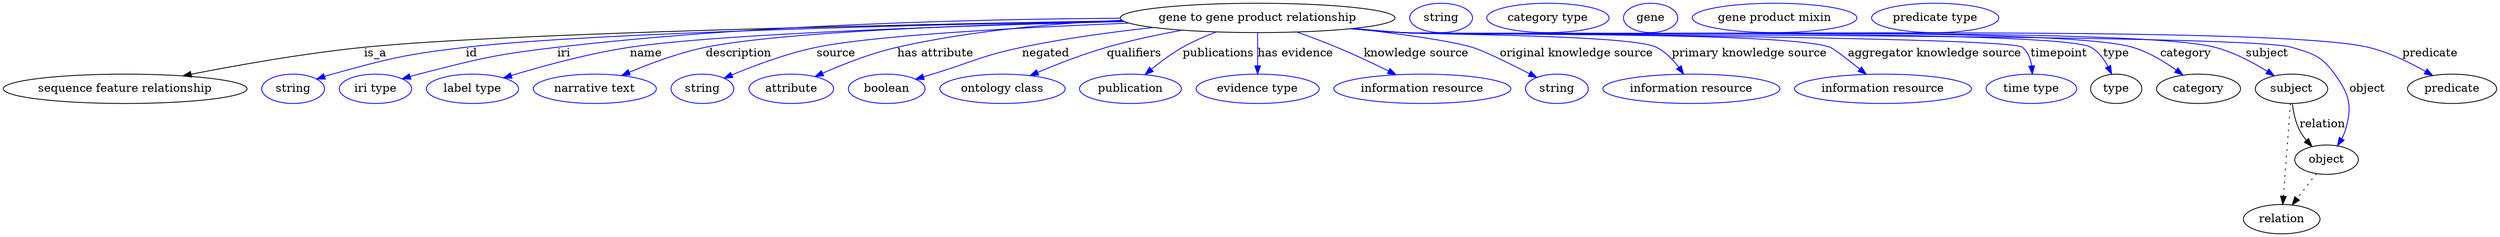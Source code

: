 digraph {
	graph [bb="0,0,3056.1,283"];
	node [label="\N"];
	"gene to gene product relationship"	[height=0.5,
		label="gene to gene product relationship",
		pos="1536.5,265",
		width=4.676];
	"sequence feature relationship"	[height=0.5,
		pos="149.49,178",
		width=4.1524];
	"gene to gene product relationship" -> "sequence feature relationship"	[label=is_a,
		lp="456.49,221.5",
		pos="e,220.46,193.92 1371.3,261.49 1111.2,257.07 617.43,246.64 442.49,229 370.29,221.72 289.01,207.35 230.4,195.88"];
	id	[color=blue,
		height=0.5,
		label=string,
		pos="355.49,178",
		width=1.0652];
	"gene to gene product relationship" -> id	[color=blue,
		label=id,
		lp="574.49,221.5",
		pos="e,384.47,190.01 1371.7,261.29 1137,256.86 718.16,246.76 567.49,229 493.65,220.3 475.15,215.79 403.49,196 400.38,195.14 397.18,194.18 \
393.98,193.17",
		style=solid];
	iri	[color=blue,
		height=0.5,
		label="iri type",
		pos="456.49,178",
		width=1.2277];
	"gene to gene product relationship" -> iri	[color=blue,
		label=iri,
		lp="686.49,221.5",
		pos="e,489.39,190.21 1367.8,264.67 1194.3,263.59 916.69,256.95 678.49,229 602.48,220.08 583.61,215.05 509.49,196 506.11,195.13 502.63,\
194.17 499.15,193.16",
		style=solid];
	name	[color=blue,
		height=0.5,
		label="label type",
		pos="575.49,178",
		width=1.5707];
	"gene to gene product relationship" -> name	[color=blue,
		label=name,
		lp="787.49,221.5",
		pos="e,613.61,191.46 1373.3,260.58 1183,255.88 879.97,246.01 767.49,229 717.62,221.46 661.99,206.19 623.5,194.5",
		style=solid];
	description	[color=blue,
		height=0.5,
		label="narrative text",
		pos="725.49,178",
		width=2.0943];
	"gene to gene product relationship" -> description	[color=blue,
		label=description,
		lp="900.99,221.5",
		pos="e,758.22,194.32 1372,261.18 1203.8,257.27 954.51,248.37 860.49,229 828.33,222.37 793.63,209.38 767.46,198.3",
		style=solid];
	source	[color=blue,
		height=0.5,
		label=string,
		pos="857.49,178",
		width=1.0652];
	"gene to gene product relationship" -> source	[color=blue,
		label=source,
		lp="1019.5,221.5",
		pos="e,884.06,191.19 1378.5,258.72 1245.4,253.36 1066,243.74 995.49,229 959.83,221.55 920.97,206.83 893.6,195.28",
		style=solid];
	"has attribute"	[color=blue,
		height=0.5,
		label=attribute,
		pos="965.49,178",
		width=1.4443];
	"gene to gene product relationship" -> "has attribute"	[color=blue,
		label="has attribute",
		lp="1141.5,221.5",
		pos="e,994.44,193.03 1370,262.22 1286.4,258.45 1184.2,249.47 1094.5,229 1062.9,221.8 1028.8,208.32 1003.6,197.17",
		style=solid];
	negated	[color=blue,
		height=0.5,
		label=boolean,
		pos="1082.5,178",
		width=1.2999];
	"gene to gene product relationship" -> negated	[color=blue,
		label=negated,
		lp="1276.5,221.5",
		pos="e,1117.7,189.93 1408.4,253.24 1357.9,247.77 1299.7,239.91 1247.5,229 1197.5,218.56 1186.3,210.87 1137.5,196 1134.2,194.99 1130.8,\
193.95 1127.3,192.9",
		style=solid];
	qualifiers	[color=blue,
		height=0.5,
		label="ontology class",
		pos="1223.5,178",
		width=2.1304];
	"gene to gene product relationship" -> qualifiers	[color=blue,
		label=qualifiers,
		lp="1385,221.5",
		pos="e,1257.4,194.24 1443.5,249.88 1413.8,244.45 1381,237.48 1351.5,229 1322.6,220.71 1291.2,208.5 1266.8,198.21",
		style=solid];
	publications	[color=blue,
		height=0.5,
		label=publication,
		pos="1380.5,178",
		width=1.7332];
	"gene to gene product relationship" -> publications	[color=blue,
		label=publications,
		lp="1488.5,221.5",
		pos="e,1398.5,195.45 1485.6,247.74 1471.9,242.54 1457.3,236.22 1444.5,229 1431,221.42 1417.4,211.19 1406.2,201.95",
		style=solid];
	"has evidence"	[color=blue,
		height=0.5,
		label="evidence type",
		pos="1536.5,178",
		width=2.0943];
	"gene to gene product relationship" -> "has evidence"	[color=blue,
		label="has evidence",
		lp="1583,221.5",
		pos="e,1536.5,196.18 1536.5,246.8 1536.5,235.16 1536.5,219.55 1536.5,206.24",
		style=solid];
	"knowledge source"	[color=blue,
		height=0.5,
		label="information resource",
		pos="1738.5,178",
		width=3.015];
	"gene to gene product relationship" -> "knowledge source"	[color=blue,
		label="knowledge source",
		lp="1731,221.5",
		pos="e,1706.2,195.37 1584.7,247.65 1600.4,242.06 1617.8,235.55 1633.5,229 1654.8,220.11 1678,209.19 1697.2,199.83",
		style=solid];
	"original knowledge source"	[color=blue,
		height=0.5,
		label=string,
		pos="1903.5,178",
		width=1.0652];
	"gene to gene product relationship" -> "original knowledge source"	[color=blue,
		label="original knowledge source",
		lp="1927.5,221.5",
		pos="e,1878.9,191.91 1653.7,252.04 1710.6,245.5 1772.3,237.11 1799.5,229 1813.4,224.83 1845.1,209.26 1869.9,196.59",
		style=solid];
	"primary knowledge source"	[color=blue,
		height=0.5,
		label="information resource",
		pos="2068.5,178",
		width=3.015];
	"gene to gene product relationship" -> "primary knowledge source"	[color=blue,
		label="primary knowledge source",
		lp="2139.5,221.5",
		pos="e,2058.9,196.12 1654.2,252.13 1674.3,250.28 1695,248.49 1714.5,247 1749,244.35 1994.5,244.34 2025.5,229 2036.5,223.56 2045.8,213.91 \
2052.9,204.53",
		style=solid];
	"aggregator knowledge source"	[color=blue,
		height=0.5,
		label="information resource",
		pos="2303.5,178",
		width=3.015];
	"gene to gene product relationship" -> "aggregator knowledge source"	[color=blue,
		label="aggregator knowledge source",
		lp="2367,221.5",
		pos="e,2282.9,195.87 1652.3,251.91 1673,250.05 1694.4,248.31 1714.5,247 1772.6,243.23 2183.7,248.7 2238.5,229 2242.9,227.43 2259.6,214.51 \
2275,202.19",
		style=solid];
	timepoint	[color=blue,
		height=0.5,
		label="time type",
		pos="2485.5,178",
		width=1.5346];
	"gene to gene product relationship" -> timepoint	[color=blue,
		label=timepoint,
		lp="2519.5,221.5",
		pos="e,2486.7,196.11 1651.3,251.82 1672.3,249.94 1694,248.22 1714.5,247 1735.6,245.75 2458.2,242.42 2474.5,229 2481.2,223.46 2484.4,214.82 \
2485.8,206.27",
		style=solid];
	type	[height=0.5,
		pos="2589.5,178",
		width=0.86659];
	"gene to gene product relationship" -> type	[color=blue,
		label=type,
		lp="2589.5,221.5",
		pos="e,2583.8,196.13 1651.3,251.78 1672.3,249.9 1694,248.19 1714.5,247 1761.3,244.27 2517.8,252.24 2558.5,229 2567.7,223.74 2574.5,214.51 \
2579.4,205.41",
		style=solid];
	category	[height=0.5,
		pos="2690.5,178",
		width=1.4263];
	"gene to gene product relationship" -> category	[color=blue,
		label=category,
		lp="2675,221.5",
		pos="e,2671.6,194.74 1651.3,251.76 1672.3,249.88 1694,248.18 1714.5,247 1813.8,241.27 2514.1,257.12 2609.5,229 2629,223.26 2648.4,211.51 \
2663.4,200.84",
		style=solid];
	subject	[height=0.5,
		pos="2804.5,178",
		width=1.2277];
	"gene to gene product relationship" -> subject	[color=blue,
		label=subject,
		lp="2774.5,221.5",
		pos="e,2783.3,194.04 1650.8,251.77 1672,249.88 1693.9,248.17 1714.5,247 1825,240.73 2603.3,256.75 2710.5,229 2733.3,223.08 2756.8,210.62 \
2774.6,199.62",
		style=solid];
	object	[height=0.5,
		pos="2847.5,91",
		width=1.0832];
	"gene to gene product relationship" -> object	[color=blue,
		label=object,
		lp="2897.5,178",
		pos="e,2860.9,108.09 1650.8,251.74 1672,249.85 1693.9,248.15 1714.5,247 1775,243.62 2746.4,246.13 2804.5,229 2831.1,221.15 2841.2,218.5 \
2857.5,196 2875.7,170.69 2879.4,156.9 2870.5,127 2869.5,123.55 2868,120.13 2866.2,116.85",
		style=solid];
	predicate	[height=0.5,
		pos="3001.5,178",
		width=1.5165];
	"gene to gene product relationship" -> predicate	[color=blue,
		label=predicate,
		lp="2974.5,221.5",
		pos="e,2977.6,194.31 1650.8,251.72 1672,249.83 1693.9,248.14 1714.5,247 1845.9,239.74 2770.5,259.45 2898.5,229 2923.4,223.08 2949.2,210.49 \
2968.8,199.42",
		style=solid];
	association_type	[color=blue,
		height=0.5,
		label=string,
		pos="1761.5,265",
		width=1.0652];
	association_category	[color=blue,
		height=0.5,
		label="category type",
		pos="1892.5,265",
		width=2.0762];
	subject -> object	[label=relation,
		lp="2842.5,134.5",
		pos="e,2829.6,107.23 2805.6,159.55 2806.8,149.57 2809.3,137.07 2814.5,127 2816.7,122.68 2819.6,118.52 2822.8,114.66"];
	relation	[height=0.5,
		pos="2792.5,18",
		width=1.2999];
	subject -> relation	[pos="e,2793.8,36.188 2803.2,159.79 2801.1,132.48 2797,78.994 2794.6,46.38",
		style=dotted];
	"gene to gene product relationship_subject"	[color=blue,
		height=0.5,
		label=gene,
		pos="2018.5,265",
		width=0.92075];
	object -> relation	[pos="e,2805.3,35.54 2835,73.889 2828.1,64.939 2819.3,53.617 2811.5,43.584",
		style=dotted];
	"gene to gene product relationship_object"	[color=blue,
		height=0.5,
		label="gene product mixin",
		pos="2170.5,265",
		width=2.7984];
	"gene to gene product relationship_predicate"	[color=blue,
		height=0.5,
		label="predicate type",
		pos="2367.5,265",
		width=2.1665];
}
